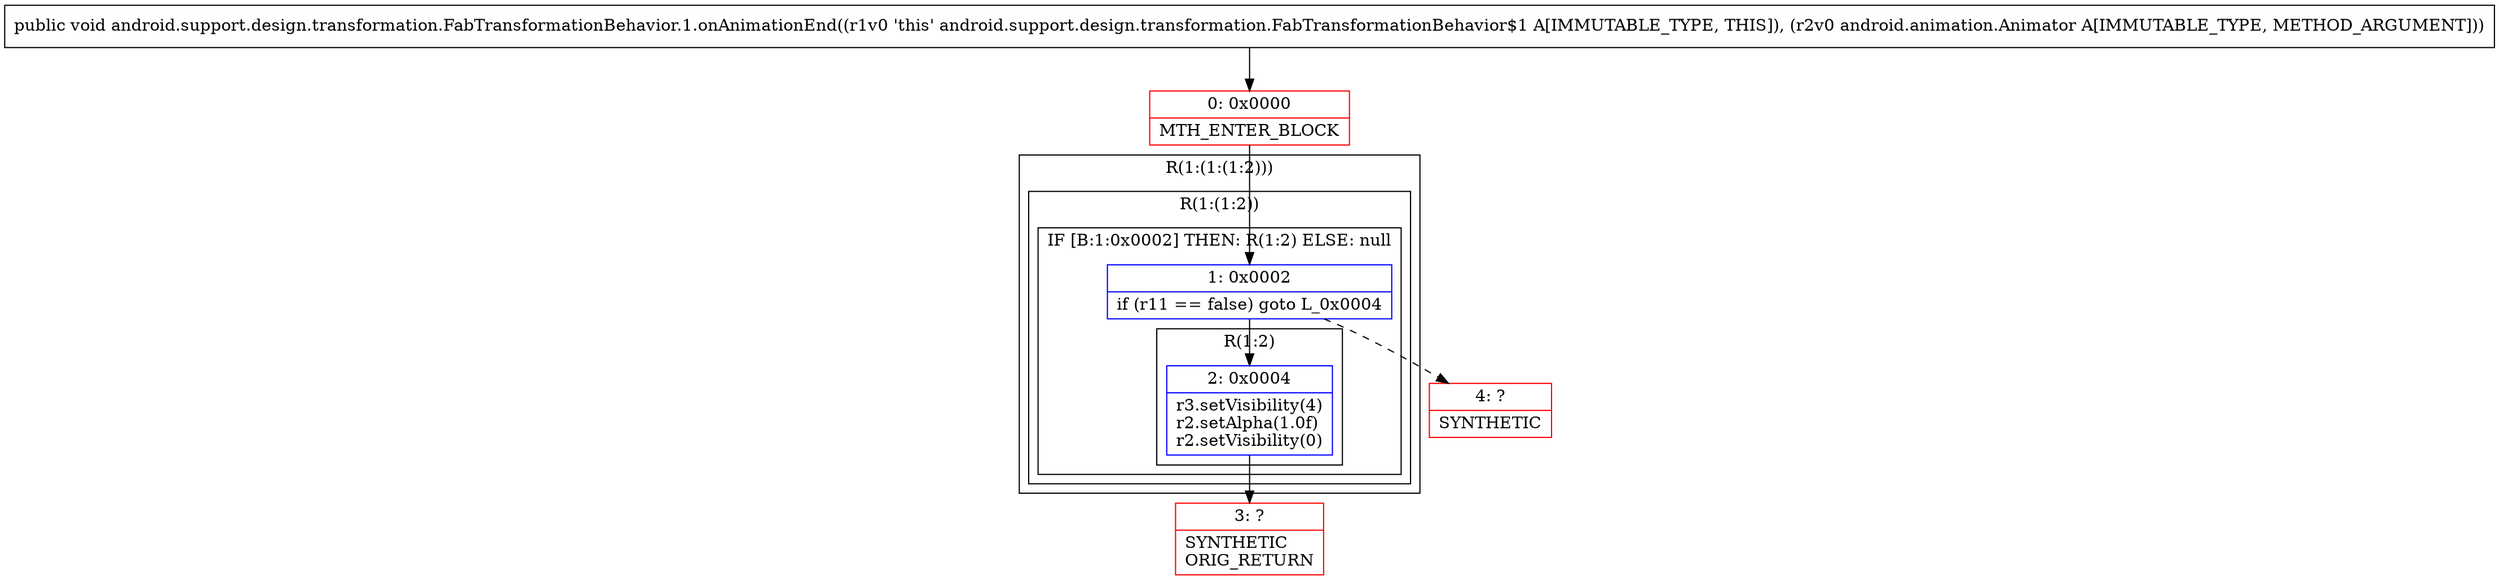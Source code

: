 digraph "CFG forandroid.support.design.transformation.FabTransformationBehavior.1.onAnimationEnd(Landroid\/animation\/Animator;)V" {
subgraph cluster_Region_874603989 {
label = "R(1:(1:(1:2)))";
node [shape=record,color=blue];
subgraph cluster_Region_1302666515 {
label = "R(1:(1:2))";
node [shape=record,color=blue];
subgraph cluster_IfRegion_1515049660 {
label = "IF [B:1:0x0002] THEN: R(1:2) ELSE: null";
node [shape=record,color=blue];
Node_1 [shape=record,label="{1\:\ 0x0002|if (r11 == false) goto L_0x0004\l}"];
subgraph cluster_Region_461965218 {
label = "R(1:2)";
node [shape=record,color=blue];
Node_2 [shape=record,label="{2\:\ 0x0004|r3.setVisibility(4)\lr2.setAlpha(1.0f)\lr2.setVisibility(0)\l}"];
}
}
}
}
Node_0 [shape=record,color=red,label="{0\:\ 0x0000|MTH_ENTER_BLOCK\l}"];
Node_3 [shape=record,color=red,label="{3\:\ ?|SYNTHETIC\lORIG_RETURN\l}"];
Node_4 [shape=record,color=red,label="{4\:\ ?|SYNTHETIC\l}"];
MethodNode[shape=record,label="{public void android.support.design.transformation.FabTransformationBehavior.1.onAnimationEnd((r1v0 'this' android.support.design.transformation.FabTransformationBehavior$1 A[IMMUTABLE_TYPE, THIS]), (r2v0 android.animation.Animator A[IMMUTABLE_TYPE, METHOD_ARGUMENT])) }"];
MethodNode -> Node_0;
Node_1 -> Node_2;
Node_1 -> Node_4[style=dashed];
Node_2 -> Node_3;
Node_0 -> Node_1;
}

